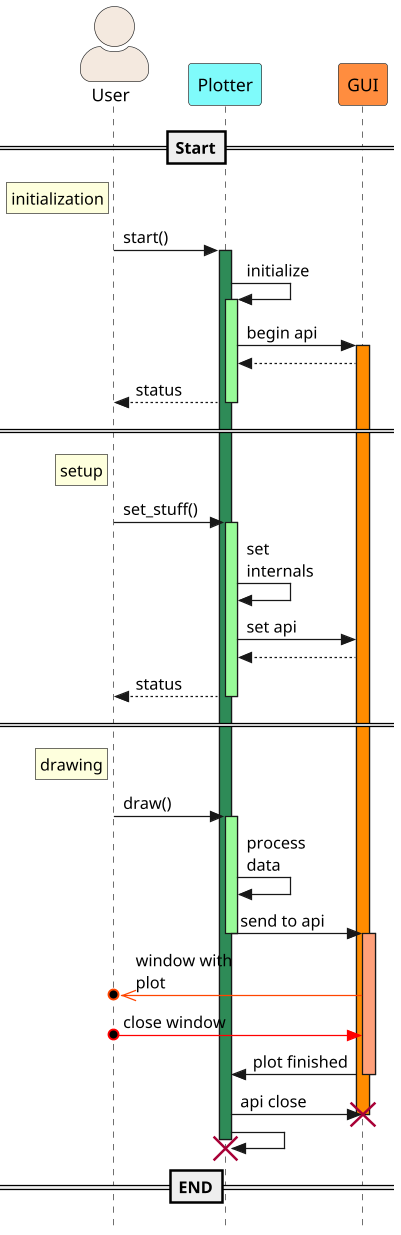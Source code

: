 @startuml sequence diagram
scale 1.25
skinparam style strictuml
skinparam actorstyle awesome
hide footbox 


actor "User" as U #EFDFD0AF
participant "Plotter" as P #00f8f880
participant "GUI" as G #FF6800C0

==Start==
rnote left of U : initialization
U -> P ++ #SeaGreen : start()
    P -> P ++ #paleGreen : initialize
        P -> G ++ #DarkOrange : begin api
G --> P
P --> U -- : status

====
rnote left of U : setup
U -> P ++ #paleGreen : set_stuff()
P -> P : set \ninternals
P -> G : set api
G --> P 
return status

====
rnote left of U : drawing
U -> P ++ #paleGreen: draw() 
P -> P : process\ndata
P -> G --++ #LightSalmon : send to api
G -[#OrangeRed]>>o U : window with\nplot
U o-[#red]> G : close window
G -> P -- : plot finished
P -> G : api close
destroy G
P -> P 
destroy P
==END==
@enduml

